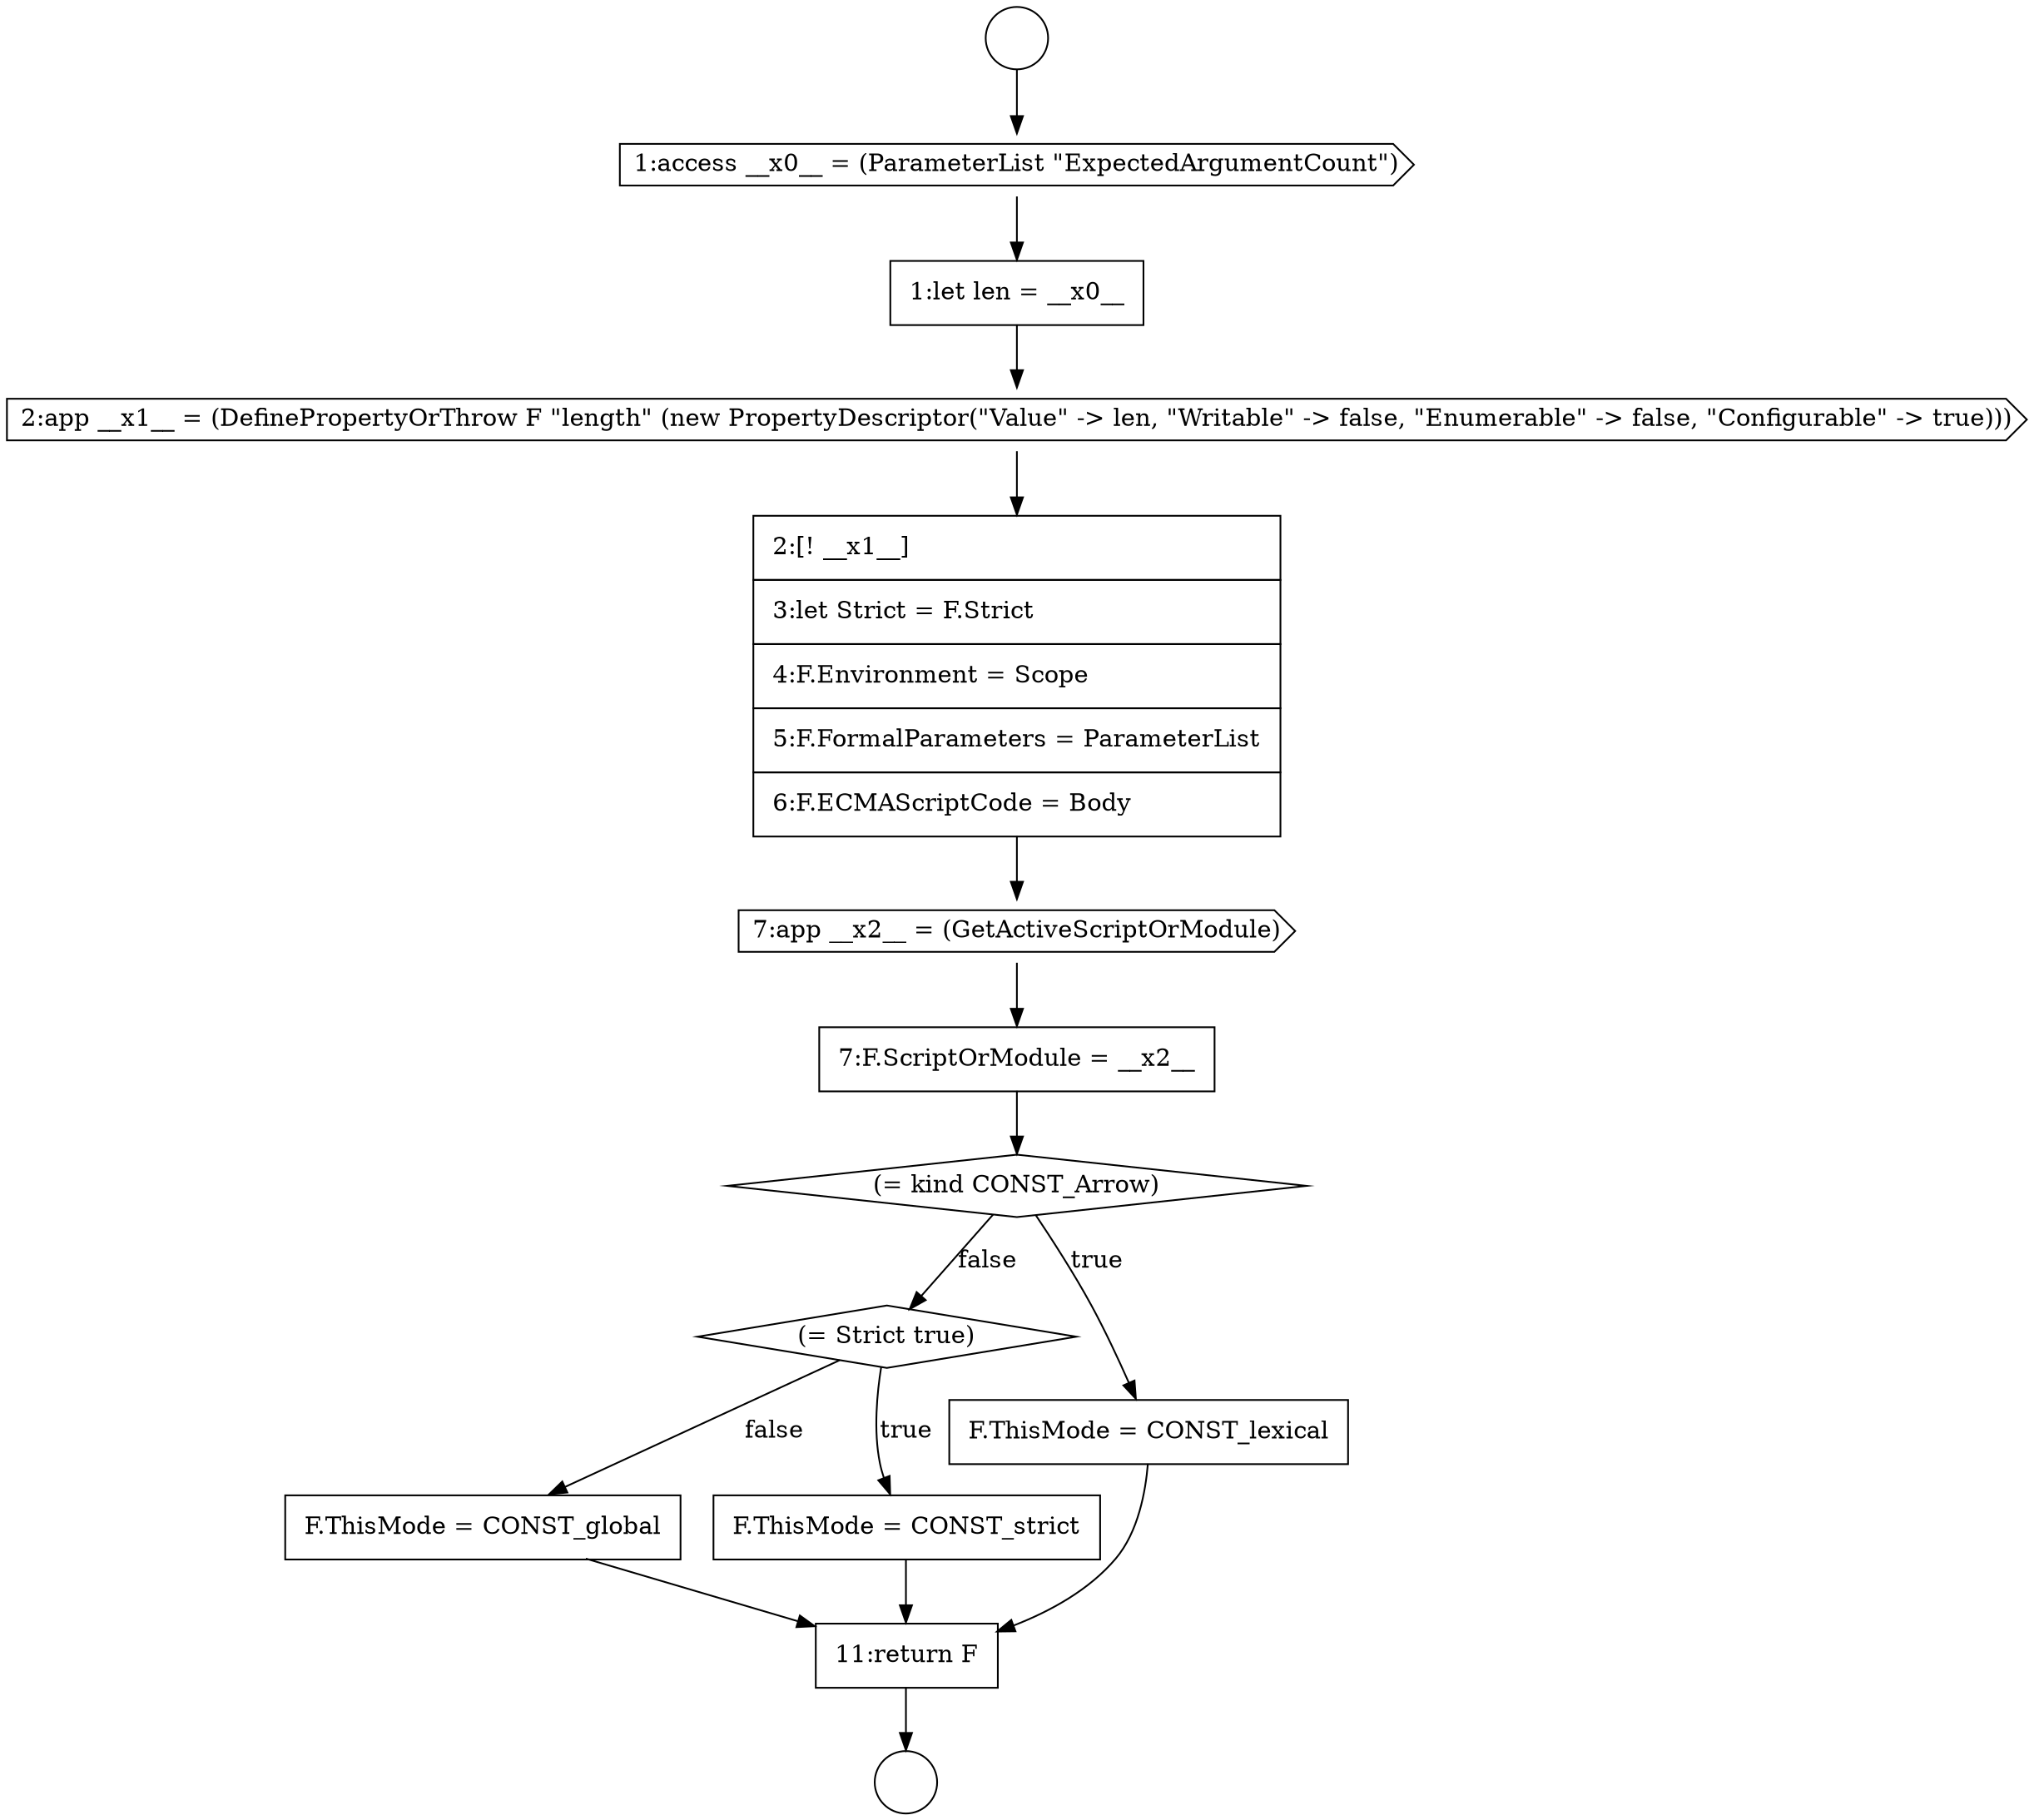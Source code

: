 digraph {
  node1847 [shape=diamond, label=<<font color="black">(= Strict true)</font>> color="black" fillcolor="white" style=filled]
  node1843 [shape=cds, label=<<font color="black">7:app __x2__ = (GetActiveScriptOrModule)</font>> color="black" fillcolor="white" style=filled]
  node1837 [shape=circle label=" " color="black" fillcolor="white" style=filled]
  node1842 [shape=none, margin=0, label=<<font color="black">
    <table border="0" cellborder="1" cellspacing="0" cellpadding="10">
      <tr><td align="left">2:[! __x1__]</td></tr>
      <tr><td align="left">3:let Strict = F.Strict</td></tr>
      <tr><td align="left">4:F.Environment = Scope</td></tr>
      <tr><td align="left">5:F.FormalParameters = ParameterList</td></tr>
      <tr><td align="left">6:F.ECMAScriptCode = Body</td></tr>
    </table>
  </font>> color="black" fillcolor="white" style=filled]
  node1846 [shape=none, margin=0, label=<<font color="black">
    <table border="0" cellborder="1" cellspacing="0" cellpadding="10">
      <tr><td align="left">F.ThisMode = CONST_lexical</td></tr>
    </table>
  </font>> color="black" fillcolor="white" style=filled]
  node1838 [shape=circle label=" " color="black" fillcolor="white" style=filled]
  node1841 [shape=cds, label=<<font color="black">2:app __x1__ = (DefinePropertyOrThrow F &quot;length&quot; (new PropertyDescriptor(&quot;Value&quot; -&gt; len, &quot;Writable&quot; -&gt; false, &quot;Enumerable&quot; -&gt; false, &quot;Configurable&quot; -&gt; true)))</font>> color="black" fillcolor="white" style=filled]
  node1845 [shape=diamond, label=<<font color="black">(= kind CONST_Arrow)</font>> color="black" fillcolor="white" style=filled]
  node1849 [shape=none, margin=0, label=<<font color="black">
    <table border="0" cellborder="1" cellspacing="0" cellpadding="10">
      <tr><td align="left">F.ThisMode = CONST_global</td></tr>
    </table>
  </font>> color="black" fillcolor="white" style=filled]
  node1848 [shape=none, margin=0, label=<<font color="black">
    <table border="0" cellborder="1" cellspacing="0" cellpadding="10">
      <tr><td align="left">F.ThisMode = CONST_strict</td></tr>
    </table>
  </font>> color="black" fillcolor="white" style=filled]
  node1840 [shape=none, margin=0, label=<<font color="black">
    <table border="0" cellborder="1" cellspacing="0" cellpadding="10">
      <tr><td align="left">1:let len = __x0__</td></tr>
    </table>
  </font>> color="black" fillcolor="white" style=filled]
  node1850 [shape=none, margin=0, label=<<font color="black">
    <table border="0" cellborder="1" cellspacing="0" cellpadding="10">
      <tr><td align="left">11:return F</td></tr>
    </table>
  </font>> color="black" fillcolor="white" style=filled]
  node1839 [shape=cds, label=<<font color="black">1:access __x0__ = (ParameterList &quot;ExpectedArgumentCount&quot;)</font>> color="black" fillcolor="white" style=filled]
  node1844 [shape=none, margin=0, label=<<font color="black">
    <table border="0" cellborder="1" cellspacing="0" cellpadding="10">
      <tr><td align="left">7:F.ScriptOrModule = __x2__</td></tr>
    </table>
  </font>> color="black" fillcolor="white" style=filled]
  node1841 -> node1842 [ color="black"]
  node1848 -> node1850 [ color="black"]
  node1844 -> node1845 [ color="black"]
  node1840 -> node1841 [ color="black"]
  node1845 -> node1846 [label=<<font color="black">true</font>> color="black"]
  node1845 -> node1847 [label=<<font color="black">false</font>> color="black"]
  node1850 -> node1838 [ color="black"]
  node1839 -> node1840 [ color="black"]
  node1837 -> node1839 [ color="black"]
  node1847 -> node1848 [label=<<font color="black">true</font>> color="black"]
  node1847 -> node1849 [label=<<font color="black">false</font>> color="black"]
  node1842 -> node1843 [ color="black"]
  node1846 -> node1850 [ color="black"]
  node1843 -> node1844 [ color="black"]
  node1849 -> node1850 [ color="black"]
}
